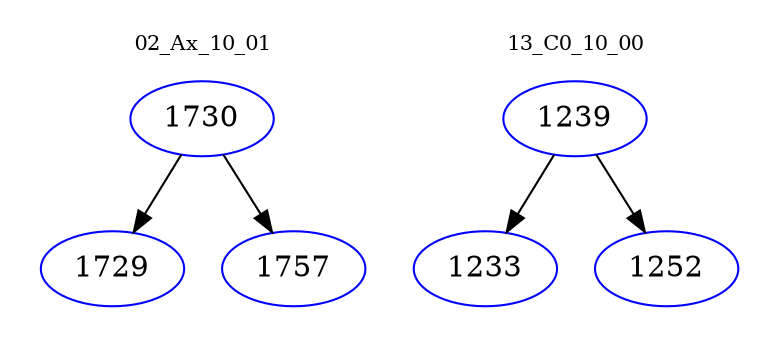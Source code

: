 digraph{
subgraph cluster_0 {
color = white
label = "02_Ax_10_01";
fontsize=10;
T0_1730 [label="1730", color="blue"]
T0_1730 -> T0_1729 [color="black"]
T0_1729 [label="1729", color="blue"]
T0_1730 -> T0_1757 [color="black"]
T0_1757 [label="1757", color="blue"]
}
subgraph cluster_1 {
color = white
label = "13_C0_10_00";
fontsize=10;
T1_1239 [label="1239", color="blue"]
T1_1239 -> T1_1233 [color="black"]
T1_1233 [label="1233", color="blue"]
T1_1239 -> T1_1252 [color="black"]
T1_1252 [label="1252", color="blue"]
}
}

